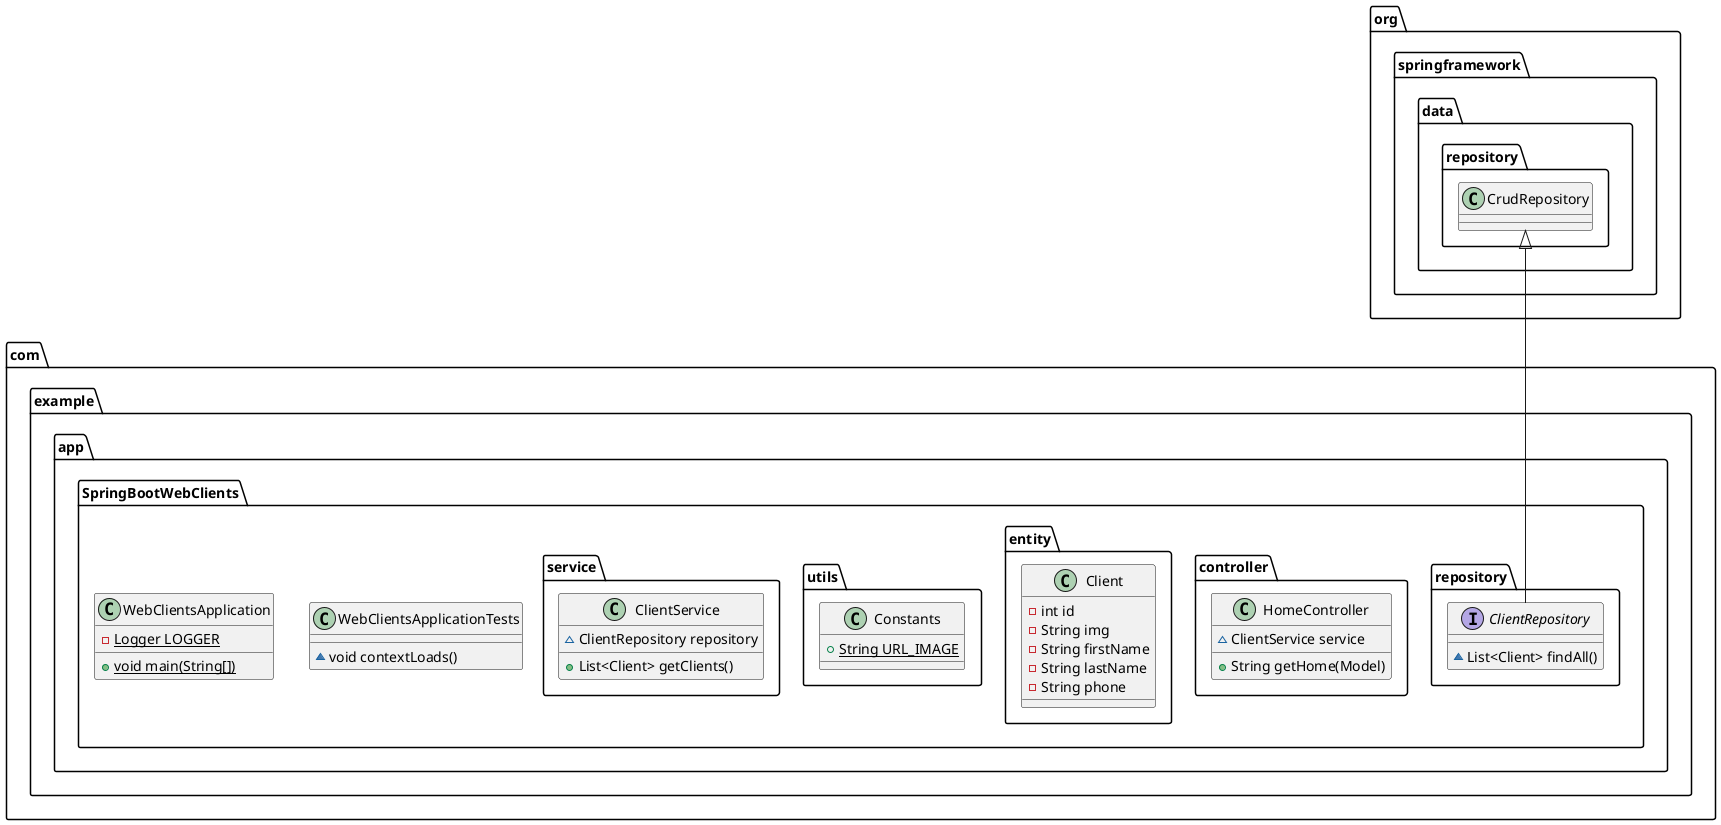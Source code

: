 @startuml
class com.example.app.SpringBootWebClients.WebClientsApplicationTests {
~ void contextLoads()
}
interface com.example.app.SpringBootWebClients.repository.ClientRepository {
~ List<Client> findAll()
}
class com.example.app.SpringBootWebClients.WebClientsApplication {
- {static} Logger LOGGER
+ {static} void main(String[])
}
class com.example.app.SpringBootWebClients.controller.HomeController {
~ ClientService service
+ String getHome(Model)
}
class com.example.app.SpringBootWebClients.entity.Client {
- int id
- String img
- String firstName
- String lastName
- String phone
}
class com.example.app.SpringBootWebClients.utils.Constants {
+ {static} String URL_IMAGE
}
class com.example.app.SpringBootWebClients.service.ClientService {
~ ClientRepository repository
+ List<Client> getClients()
}


org.springframework.data.repository.CrudRepository <|-- com.example.app.SpringBootWebClients.repository.ClientRepository
@enduml